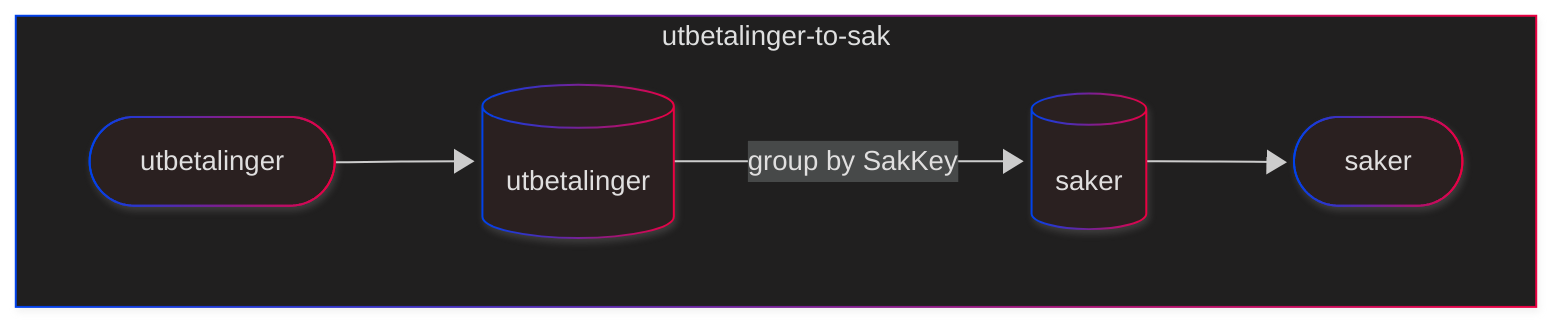 ---
config:
  theme: neo-dark
  layout: dagre
  look: neo
---
flowchart
 subgraph Topologi["utbetalinger-to-sak"]
        utbetalinger-ktable[("utbetalinger")]
        saker-aggregate[("saker")]
        saker(["saker"])
        utbetalinger(["utbetalinger"])

  end
    utbetalinger --> utbetalinger-ktable
    utbetalinger-ktable --> |group by SakKey| saker-aggregate
    saker-aggregate --> saker